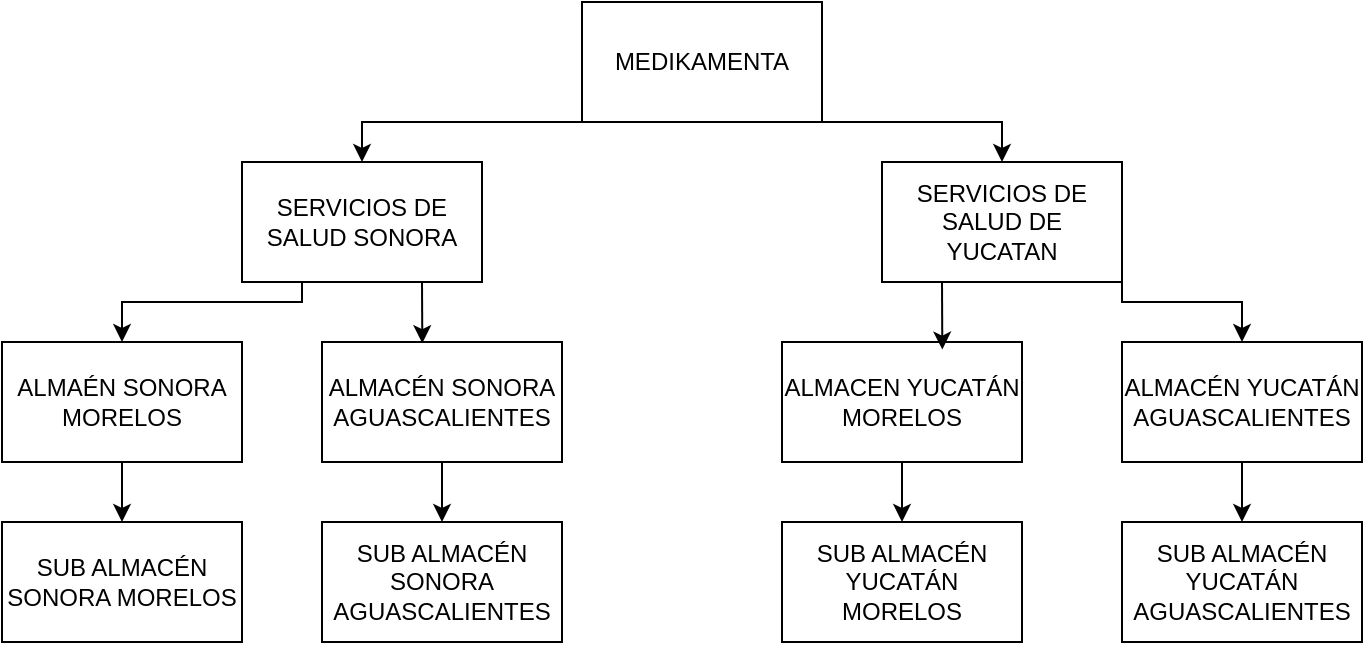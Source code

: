<mxfile version="28.2.3">
  <diagram name="Página-1" id="3MIklEposQObtRPu--9t">
    <mxGraphModel dx="1280" dy="528" grid="1" gridSize="10" guides="1" tooltips="1" connect="1" arrows="1" fold="1" page="1" pageScale="1" pageWidth="827" pageHeight="1169" math="0" shadow="0">
      <root>
        <mxCell id="0" />
        <mxCell id="1" parent="0" />
        <mxCell id="gnKVhpXIuqmrQUkEP_gw-18" style="edgeStyle=orthogonalEdgeStyle;rounded=0;orthogonalLoop=1;jettySize=auto;html=1;exitX=0;exitY=1;exitDx=0;exitDy=0;entryX=0.5;entryY=0;entryDx=0;entryDy=0;" edge="1" parent="1" source="gnKVhpXIuqmrQUkEP_gw-7" target="gnKVhpXIuqmrQUkEP_gw-8">
          <mxGeometry relative="1" as="geometry">
            <Array as="points">
              <mxPoint x="200" y="130" />
            </Array>
          </mxGeometry>
        </mxCell>
        <mxCell id="gnKVhpXIuqmrQUkEP_gw-19" style="edgeStyle=orthogonalEdgeStyle;rounded=0;orthogonalLoop=1;jettySize=auto;html=1;exitX=1;exitY=1;exitDx=0;exitDy=0;entryX=0.5;entryY=0;entryDx=0;entryDy=0;" edge="1" parent="1" source="gnKVhpXIuqmrQUkEP_gw-7" target="gnKVhpXIuqmrQUkEP_gw-9">
          <mxGeometry relative="1" as="geometry">
            <Array as="points">
              <mxPoint x="520" y="130" />
            </Array>
          </mxGeometry>
        </mxCell>
        <mxCell id="gnKVhpXIuqmrQUkEP_gw-7" value="MEDIKAMENTA" style="rounded=0;whiteSpace=wrap;html=1;" vertex="1" parent="1">
          <mxGeometry x="310" y="70" width="120" height="60" as="geometry" />
        </mxCell>
        <mxCell id="gnKVhpXIuqmrQUkEP_gw-20" style="edgeStyle=orthogonalEdgeStyle;rounded=0;orthogonalLoop=1;jettySize=auto;html=1;exitX=0.25;exitY=1;exitDx=0;exitDy=0;" edge="1" parent="1" source="gnKVhpXIuqmrQUkEP_gw-8" target="gnKVhpXIuqmrQUkEP_gw-12">
          <mxGeometry relative="1" as="geometry">
            <Array as="points">
              <mxPoint x="170" y="220" />
              <mxPoint x="80" y="220" />
            </Array>
          </mxGeometry>
        </mxCell>
        <mxCell id="gnKVhpXIuqmrQUkEP_gw-8" value="SERVICIOS DE SALUD SONORA" style="rounded=0;whiteSpace=wrap;html=1;" vertex="1" parent="1">
          <mxGeometry x="140" y="150" width="120" height="60" as="geometry" />
        </mxCell>
        <mxCell id="gnKVhpXIuqmrQUkEP_gw-26" style="edgeStyle=orthogonalEdgeStyle;rounded=0;orthogonalLoop=1;jettySize=auto;html=1;exitX=1;exitY=1;exitDx=0;exitDy=0;entryX=0.5;entryY=0;entryDx=0;entryDy=0;" edge="1" parent="1" source="gnKVhpXIuqmrQUkEP_gw-9" target="gnKVhpXIuqmrQUkEP_gw-11">
          <mxGeometry relative="1" as="geometry">
            <Array as="points">
              <mxPoint x="580" y="220" />
              <mxPoint x="640" y="220" />
            </Array>
          </mxGeometry>
        </mxCell>
        <mxCell id="gnKVhpXIuqmrQUkEP_gw-9" value="SERVICIOS DE SALUD DE YUCATAN" style="rounded=0;whiteSpace=wrap;html=1;" vertex="1" parent="1">
          <mxGeometry x="460" y="150" width="120" height="60" as="geometry" />
        </mxCell>
        <mxCell id="gnKVhpXIuqmrQUkEP_gw-25" value="" style="edgeStyle=orthogonalEdgeStyle;rounded=0;orthogonalLoop=1;jettySize=auto;html=1;" edge="1" parent="1" source="gnKVhpXIuqmrQUkEP_gw-10" target="gnKVhpXIuqmrQUkEP_gw-16">
          <mxGeometry relative="1" as="geometry" />
        </mxCell>
        <mxCell id="gnKVhpXIuqmrQUkEP_gw-10" value="ALMACEN YUCATÁN MORELOS" style="rounded=0;whiteSpace=wrap;html=1;" vertex="1" parent="1">
          <mxGeometry x="410" y="240" width="120" height="60" as="geometry" />
        </mxCell>
        <mxCell id="gnKVhpXIuqmrQUkEP_gw-27" value="" style="edgeStyle=orthogonalEdgeStyle;rounded=0;orthogonalLoop=1;jettySize=auto;html=1;" edge="1" parent="1" source="gnKVhpXIuqmrQUkEP_gw-11" target="gnKVhpXIuqmrQUkEP_gw-17">
          <mxGeometry relative="1" as="geometry" />
        </mxCell>
        <mxCell id="gnKVhpXIuqmrQUkEP_gw-11" value="ALMACÉN YUCATÁN AGUASCALIENTES" style="rounded=0;whiteSpace=wrap;html=1;" vertex="1" parent="1">
          <mxGeometry x="580" y="240" width="120" height="60" as="geometry" />
        </mxCell>
        <mxCell id="gnKVhpXIuqmrQUkEP_gw-23" value="" style="edgeStyle=orthogonalEdgeStyle;rounded=0;orthogonalLoop=1;jettySize=auto;html=1;" edge="1" parent="1" source="gnKVhpXIuqmrQUkEP_gw-12" target="gnKVhpXIuqmrQUkEP_gw-14">
          <mxGeometry relative="1" as="geometry" />
        </mxCell>
        <mxCell id="gnKVhpXIuqmrQUkEP_gw-12" value="ALMAÉN SONORA MORELOS" style="rounded=0;whiteSpace=wrap;html=1;" vertex="1" parent="1">
          <mxGeometry x="20" y="240" width="120" height="60" as="geometry" />
        </mxCell>
        <mxCell id="gnKVhpXIuqmrQUkEP_gw-22" value="" style="edgeStyle=orthogonalEdgeStyle;rounded=0;orthogonalLoop=1;jettySize=auto;html=1;" edge="1" parent="1" source="gnKVhpXIuqmrQUkEP_gw-13" target="gnKVhpXIuqmrQUkEP_gw-15">
          <mxGeometry relative="1" as="geometry" />
        </mxCell>
        <mxCell id="gnKVhpXIuqmrQUkEP_gw-13" value="ALMACÉN SONORA AGUASCALIENTES" style="rounded=0;whiteSpace=wrap;html=1;" vertex="1" parent="1">
          <mxGeometry x="180" y="240" width="120" height="60" as="geometry" />
        </mxCell>
        <mxCell id="gnKVhpXIuqmrQUkEP_gw-14" value="SUB ALMACÉN SONORA MORELOS" style="rounded=0;whiteSpace=wrap;html=1;" vertex="1" parent="1">
          <mxGeometry x="20" y="330" width="120" height="60" as="geometry" />
        </mxCell>
        <mxCell id="gnKVhpXIuqmrQUkEP_gw-15" value="SUB ALMACÉN SONORA AGUASCALIENTES" style="rounded=0;whiteSpace=wrap;html=1;" vertex="1" parent="1">
          <mxGeometry x="180" y="330" width="120" height="60" as="geometry" />
        </mxCell>
        <mxCell id="gnKVhpXIuqmrQUkEP_gw-16" value="SUB ALMACÉN YUCATÁN MORELOS" style="rounded=0;whiteSpace=wrap;html=1;" vertex="1" parent="1">
          <mxGeometry x="410" y="330" width="120" height="60" as="geometry" />
        </mxCell>
        <mxCell id="gnKVhpXIuqmrQUkEP_gw-17" value="SUB ALMACÉN YUCATÁN AGUASCALIENTES" style="rounded=0;whiteSpace=wrap;html=1;" vertex="1" parent="1">
          <mxGeometry x="580" y="330" width="120" height="60" as="geometry" />
        </mxCell>
        <mxCell id="gnKVhpXIuqmrQUkEP_gw-21" style="edgeStyle=orthogonalEdgeStyle;rounded=0;orthogonalLoop=1;jettySize=auto;html=1;exitX=0.75;exitY=1;exitDx=0;exitDy=0;entryX=0.418;entryY=0.01;entryDx=0;entryDy=0;entryPerimeter=0;" edge="1" parent="1" source="gnKVhpXIuqmrQUkEP_gw-8" target="gnKVhpXIuqmrQUkEP_gw-13">
          <mxGeometry relative="1" as="geometry" />
        </mxCell>
        <mxCell id="gnKVhpXIuqmrQUkEP_gw-24" style="edgeStyle=orthogonalEdgeStyle;rounded=0;orthogonalLoop=1;jettySize=auto;html=1;exitX=0.25;exitY=1;exitDx=0;exitDy=0;entryX=0.668;entryY=0.063;entryDx=0;entryDy=0;entryPerimeter=0;" edge="1" parent="1" source="gnKVhpXIuqmrQUkEP_gw-9" target="gnKVhpXIuqmrQUkEP_gw-10">
          <mxGeometry relative="1" as="geometry" />
        </mxCell>
      </root>
    </mxGraphModel>
  </diagram>
</mxfile>
